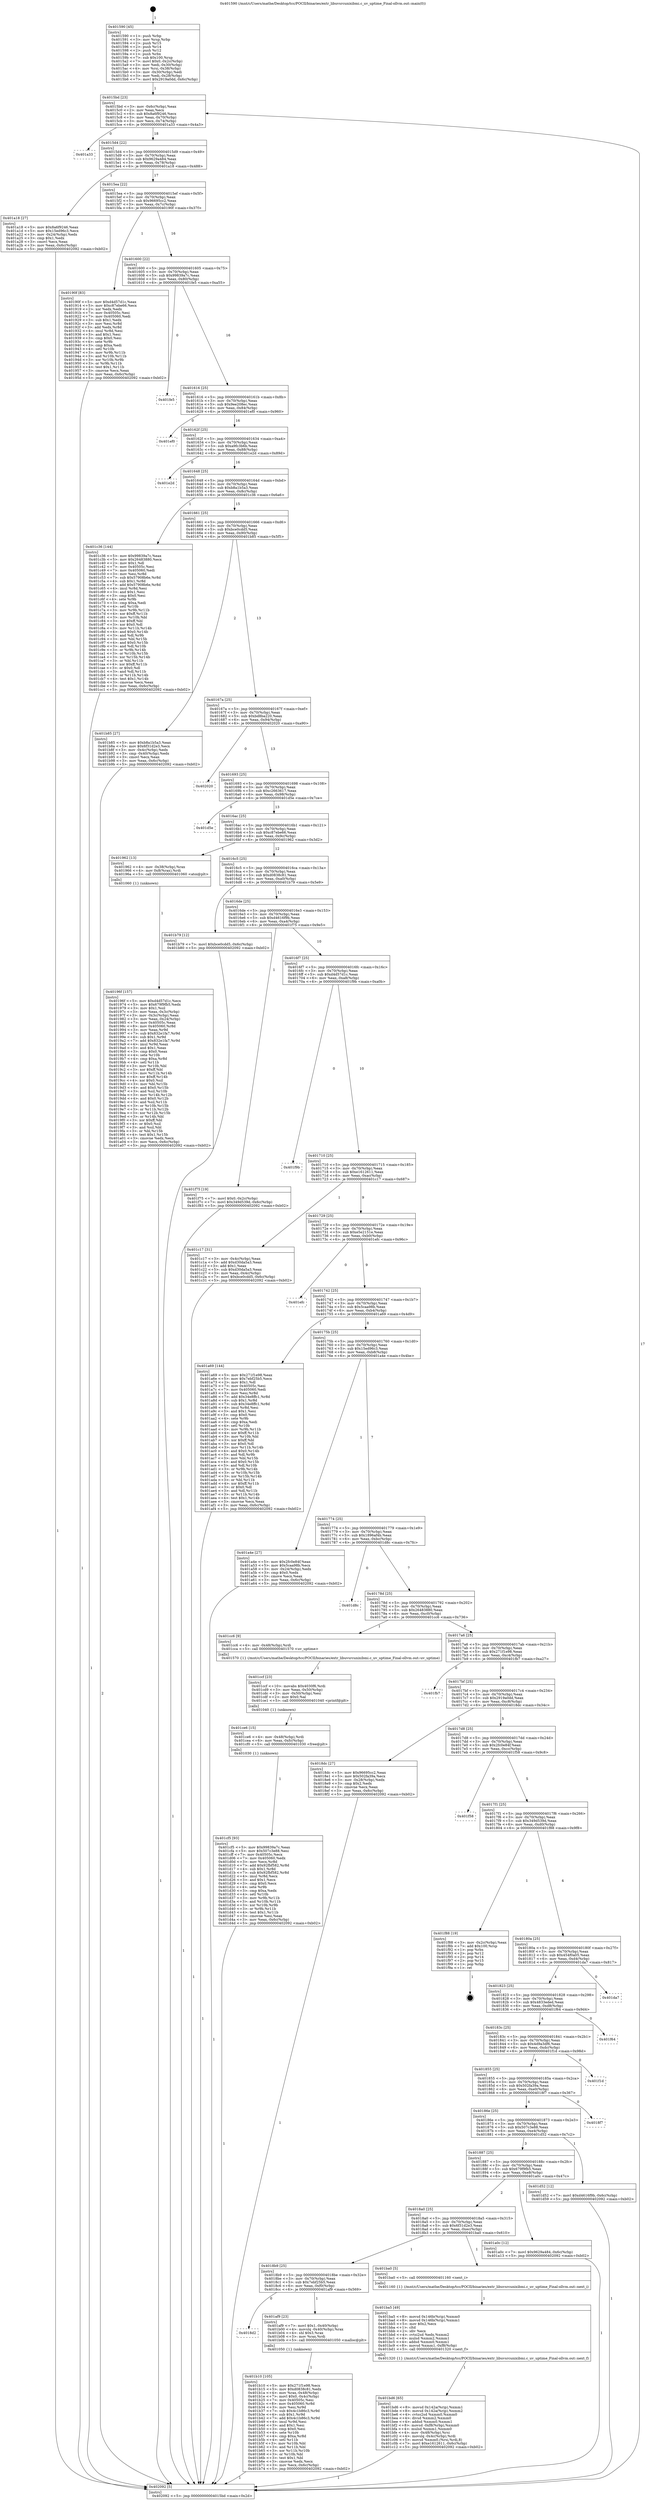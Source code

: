 digraph "0x401590" {
  label = "0x401590 (/mnt/c/Users/mathe/Desktop/tcc/POCII/binaries/extr_libuvsrcunixibmi.c_uv_uptime_Final-ollvm.out::main(0))"
  labelloc = "t"
  node[shape=record]

  Entry [label="",width=0.3,height=0.3,shape=circle,fillcolor=black,style=filled]
  "0x4015bd" [label="{
     0x4015bd [23]\l
     | [instrs]\l
     &nbsp;&nbsp;0x4015bd \<+3\>: mov -0x6c(%rbp),%eax\l
     &nbsp;&nbsp;0x4015c0 \<+2\>: mov %eax,%ecx\l
     &nbsp;&nbsp;0x4015c2 \<+6\>: sub $0x8a6f9246,%ecx\l
     &nbsp;&nbsp;0x4015c8 \<+3\>: mov %eax,-0x70(%rbp)\l
     &nbsp;&nbsp;0x4015cb \<+3\>: mov %ecx,-0x74(%rbp)\l
     &nbsp;&nbsp;0x4015ce \<+6\>: je 0000000000401a33 \<main+0x4a3\>\l
  }"]
  "0x401a33" [label="{
     0x401a33\l
  }", style=dashed]
  "0x4015d4" [label="{
     0x4015d4 [22]\l
     | [instrs]\l
     &nbsp;&nbsp;0x4015d4 \<+5\>: jmp 00000000004015d9 \<main+0x49\>\l
     &nbsp;&nbsp;0x4015d9 \<+3\>: mov -0x70(%rbp),%eax\l
     &nbsp;&nbsp;0x4015dc \<+5\>: sub $0x9629a484,%eax\l
     &nbsp;&nbsp;0x4015e1 \<+3\>: mov %eax,-0x78(%rbp)\l
     &nbsp;&nbsp;0x4015e4 \<+6\>: je 0000000000401a18 \<main+0x488\>\l
  }"]
  Exit [label="",width=0.3,height=0.3,shape=circle,fillcolor=black,style=filled,peripheries=2]
  "0x401a18" [label="{
     0x401a18 [27]\l
     | [instrs]\l
     &nbsp;&nbsp;0x401a18 \<+5\>: mov $0x8a6f9246,%eax\l
     &nbsp;&nbsp;0x401a1d \<+5\>: mov $0x15ed96c3,%ecx\l
     &nbsp;&nbsp;0x401a22 \<+3\>: mov -0x24(%rbp),%edx\l
     &nbsp;&nbsp;0x401a25 \<+3\>: cmp $0x1,%edx\l
     &nbsp;&nbsp;0x401a28 \<+3\>: cmovl %ecx,%eax\l
     &nbsp;&nbsp;0x401a2b \<+3\>: mov %eax,-0x6c(%rbp)\l
     &nbsp;&nbsp;0x401a2e \<+5\>: jmp 0000000000402092 \<main+0xb02\>\l
  }"]
  "0x4015ea" [label="{
     0x4015ea [22]\l
     | [instrs]\l
     &nbsp;&nbsp;0x4015ea \<+5\>: jmp 00000000004015ef \<main+0x5f\>\l
     &nbsp;&nbsp;0x4015ef \<+3\>: mov -0x70(%rbp),%eax\l
     &nbsp;&nbsp;0x4015f2 \<+5\>: sub $0x96695cc2,%eax\l
     &nbsp;&nbsp;0x4015f7 \<+3\>: mov %eax,-0x7c(%rbp)\l
     &nbsp;&nbsp;0x4015fa \<+6\>: je 000000000040190f \<main+0x37f\>\l
  }"]
  "0x401cf5" [label="{
     0x401cf5 [93]\l
     | [instrs]\l
     &nbsp;&nbsp;0x401cf5 \<+5\>: mov $0x99839a7c,%eax\l
     &nbsp;&nbsp;0x401cfa \<+5\>: mov $0x507c3e88,%esi\l
     &nbsp;&nbsp;0x401cff \<+7\>: mov 0x40505c,%ecx\l
     &nbsp;&nbsp;0x401d06 \<+7\>: mov 0x405060,%edx\l
     &nbsp;&nbsp;0x401d0d \<+3\>: mov %ecx,%r8d\l
     &nbsp;&nbsp;0x401d10 \<+7\>: add $0x92fbf582,%r8d\l
     &nbsp;&nbsp;0x401d17 \<+4\>: sub $0x1,%r8d\l
     &nbsp;&nbsp;0x401d1b \<+7\>: sub $0x92fbf582,%r8d\l
     &nbsp;&nbsp;0x401d22 \<+4\>: imul %r8d,%ecx\l
     &nbsp;&nbsp;0x401d26 \<+3\>: and $0x1,%ecx\l
     &nbsp;&nbsp;0x401d29 \<+3\>: cmp $0x0,%ecx\l
     &nbsp;&nbsp;0x401d2c \<+4\>: sete %r9b\l
     &nbsp;&nbsp;0x401d30 \<+3\>: cmp $0xa,%edx\l
     &nbsp;&nbsp;0x401d33 \<+4\>: setl %r10b\l
     &nbsp;&nbsp;0x401d37 \<+3\>: mov %r9b,%r11b\l
     &nbsp;&nbsp;0x401d3a \<+3\>: and %r10b,%r11b\l
     &nbsp;&nbsp;0x401d3d \<+3\>: xor %r10b,%r9b\l
     &nbsp;&nbsp;0x401d40 \<+3\>: or %r9b,%r11b\l
     &nbsp;&nbsp;0x401d43 \<+4\>: test $0x1,%r11b\l
     &nbsp;&nbsp;0x401d47 \<+3\>: cmovne %esi,%eax\l
     &nbsp;&nbsp;0x401d4a \<+3\>: mov %eax,-0x6c(%rbp)\l
     &nbsp;&nbsp;0x401d4d \<+5\>: jmp 0000000000402092 \<main+0xb02\>\l
  }"]
  "0x40190f" [label="{
     0x40190f [83]\l
     | [instrs]\l
     &nbsp;&nbsp;0x40190f \<+5\>: mov $0xd4d57d1c,%eax\l
     &nbsp;&nbsp;0x401914 \<+5\>: mov $0xc87ebe66,%ecx\l
     &nbsp;&nbsp;0x401919 \<+2\>: xor %edx,%edx\l
     &nbsp;&nbsp;0x40191b \<+7\>: mov 0x40505c,%esi\l
     &nbsp;&nbsp;0x401922 \<+7\>: mov 0x405060,%edi\l
     &nbsp;&nbsp;0x401929 \<+3\>: sub $0x1,%edx\l
     &nbsp;&nbsp;0x40192c \<+3\>: mov %esi,%r8d\l
     &nbsp;&nbsp;0x40192f \<+3\>: add %edx,%r8d\l
     &nbsp;&nbsp;0x401932 \<+4\>: imul %r8d,%esi\l
     &nbsp;&nbsp;0x401936 \<+3\>: and $0x1,%esi\l
     &nbsp;&nbsp;0x401939 \<+3\>: cmp $0x0,%esi\l
     &nbsp;&nbsp;0x40193c \<+4\>: sete %r9b\l
     &nbsp;&nbsp;0x401940 \<+3\>: cmp $0xa,%edi\l
     &nbsp;&nbsp;0x401943 \<+4\>: setl %r10b\l
     &nbsp;&nbsp;0x401947 \<+3\>: mov %r9b,%r11b\l
     &nbsp;&nbsp;0x40194a \<+3\>: and %r10b,%r11b\l
     &nbsp;&nbsp;0x40194d \<+3\>: xor %r10b,%r9b\l
     &nbsp;&nbsp;0x401950 \<+3\>: or %r9b,%r11b\l
     &nbsp;&nbsp;0x401953 \<+4\>: test $0x1,%r11b\l
     &nbsp;&nbsp;0x401957 \<+3\>: cmovne %ecx,%eax\l
     &nbsp;&nbsp;0x40195a \<+3\>: mov %eax,-0x6c(%rbp)\l
     &nbsp;&nbsp;0x40195d \<+5\>: jmp 0000000000402092 \<main+0xb02\>\l
  }"]
  "0x401600" [label="{
     0x401600 [22]\l
     | [instrs]\l
     &nbsp;&nbsp;0x401600 \<+5\>: jmp 0000000000401605 \<main+0x75\>\l
     &nbsp;&nbsp;0x401605 \<+3\>: mov -0x70(%rbp),%eax\l
     &nbsp;&nbsp;0x401608 \<+5\>: sub $0x99839a7c,%eax\l
     &nbsp;&nbsp;0x40160d \<+3\>: mov %eax,-0x80(%rbp)\l
     &nbsp;&nbsp;0x401610 \<+6\>: je 0000000000401fe5 \<main+0xa55\>\l
  }"]
  "0x401ce6" [label="{
     0x401ce6 [15]\l
     | [instrs]\l
     &nbsp;&nbsp;0x401ce6 \<+4\>: mov -0x48(%rbp),%rdi\l
     &nbsp;&nbsp;0x401cea \<+6\>: mov %eax,-0xfc(%rbp)\l
     &nbsp;&nbsp;0x401cf0 \<+5\>: call 0000000000401030 \<free@plt\>\l
     | [calls]\l
     &nbsp;&nbsp;0x401030 \{1\} (unknown)\l
  }"]
  "0x401fe5" [label="{
     0x401fe5\l
  }", style=dashed]
  "0x401616" [label="{
     0x401616 [25]\l
     | [instrs]\l
     &nbsp;&nbsp;0x401616 \<+5\>: jmp 000000000040161b \<main+0x8b\>\l
     &nbsp;&nbsp;0x40161b \<+3\>: mov -0x70(%rbp),%eax\l
     &nbsp;&nbsp;0x40161e \<+5\>: sub $0x9ee208ec,%eax\l
     &nbsp;&nbsp;0x401623 \<+6\>: mov %eax,-0x84(%rbp)\l
     &nbsp;&nbsp;0x401629 \<+6\>: je 0000000000401ef0 \<main+0x960\>\l
  }"]
  "0x401ccf" [label="{
     0x401ccf [23]\l
     | [instrs]\l
     &nbsp;&nbsp;0x401ccf \<+10\>: movabs $0x4030f6,%rdi\l
     &nbsp;&nbsp;0x401cd9 \<+3\>: mov %eax,-0x50(%rbp)\l
     &nbsp;&nbsp;0x401cdc \<+3\>: mov -0x50(%rbp),%esi\l
     &nbsp;&nbsp;0x401cdf \<+2\>: mov $0x0,%al\l
     &nbsp;&nbsp;0x401ce1 \<+5\>: call 0000000000401040 \<printf@plt\>\l
     | [calls]\l
     &nbsp;&nbsp;0x401040 \{1\} (unknown)\l
  }"]
  "0x401ef0" [label="{
     0x401ef0\l
  }", style=dashed]
  "0x40162f" [label="{
     0x40162f [25]\l
     | [instrs]\l
     &nbsp;&nbsp;0x40162f \<+5\>: jmp 0000000000401634 \<main+0xa4\>\l
     &nbsp;&nbsp;0x401634 \<+3\>: mov -0x70(%rbp),%eax\l
     &nbsp;&nbsp;0x401637 \<+5\>: sub $0xa9fc3b6b,%eax\l
     &nbsp;&nbsp;0x40163c \<+6\>: mov %eax,-0x88(%rbp)\l
     &nbsp;&nbsp;0x401642 \<+6\>: je 0000000000401e2d \<main+0x89d\>\l
  }"]
  "0x401bd6" [label="{
     0x401bd6 [65]\l
     | [instrs]\l
     &nbsp;&nbsp;0x401bd6 \<+8\>: movsd 0x142a(%rip),%xmm1\l
     &nbsp;&nbsp;0x401bde \<+8\>: movsd 0x142a(%rip),%xmm2\l
     &nbsp;&nbsp;0x401be6 \<+4\>: cvtss2sd %xmm0,%xmm0\l
     &nbsp;&nbsp;0x401bea \<+4\>: divsd %xmm2,%xmm0\l
     &nbsp;&nbsp;0x401bee \<+4\>: addsd %xmm0,%xmm1\l
     &nbsp;&nbsp;0x401bf2 \<+8\>: movsd -0xf8(%rbp),%xmm0\l
     &nbsp;&nbsp;0x401bfa \<+4\>: mulsd %xmm1,%xmm0\l
     &nbsp;&nbsp;0x401bfe \<+4\>: mov -0x48(%rbp),%rsi\l
     &nbsp;&nbsp;0x401c02 \<+4\>: movslq -0x4c(%rbp),%rdi\l
     &nbsp;&nbsp;0x401c06 \<+5\>: movsd %xmm0,(%rsi,%rdi,8)\l
     &nbsp;&nbsp;0x401c0b \<+7\>: movl $0xe1612611,-0x6c(%rbp)\l
     &nbsp;&nbsp;0x401c12 \<+5\>: jmp 0000000000402092 \<main+0xb02\>\l
  }"]
  "0x401e2d" [label="{
     0x401e2d\l
  }", style=dashed]
  "0x401648" [label="{
     0x401648 [25]\l
     | [instrs]\l
     &nbsp;&nbsp;0x401648 \<+5\>: jmp 000000000040164d \<main+0xbd\>\l
     &nbsp;&nbsp;0x40164d \<+3\>: mov -0x70(%rbp),%eax\l
     &nbsp;&nbsp;0x401650 \<+5\>: sub $0xb8a1b5a3,%eax\l
     &nbsp;&nbsp;0x401655 \<+6\>: mov %eax,-0x8c(%rbp)\l
     &nbsp;&nbsp;0x40165b \<+6\>: je 0000000000401c36 \<main+0x6a6\>\l
  }"]
  "0x401ba5" [label="{
     0x401ba5 [49]\l
     | [instrs]\l
     &nbsp;&nbsp;0x401ba5 \<+8\>: movsd 0x146b(%rip),%xmm0\l
     &nbsp;&nbsp;0x401bad \<+8\>: movsd 0x146b(%rip),%xmm1\l
     &nbsp;&nbsp;0x401bb5 \<+5\>: mov $0x2,%ecx\l
     &nbsp;&nbsp;0x401bba \<+1\>: cltd\l
     &nbsp;&nbsp;0x401bbb \<+2\>: idiv %ecx\l
     &nbsp;&nbsp;0x401bbd \<+4\>: cvtsi2sd %edx,%xmm2\l
     &nbsp;&nbsp;0x401bc1 \<+4\>: mulsd %xmm2,%xmm1\l
     &nbsp;&nbsp;0x401bc5 \<+4\>: addsd %xmm0,%xmm1\l
     &nbsp;&nbsp;0x401bc9 \<+8\>: movsd %xmm1,-0xf8(%rbp)\l
     &nbsp;&nbsp;0x401bd1 \<+5\>: call 0000000000401320 \<next_f\>\l
     | [calls]\l
     &nbsp;&nbsp;0x401320 \{1\} (/mnt/c/Users/mathe/Desktop/tcc/POCII/binaries/extr_libuvsrcunixibmi.c_uv_uptime_Final-ollvm.out::next_f)\l
  }"]
  "0x401c36" [label="{
     0x401c36 [144]\l
     | [instrs]\l
     &nbsp;&nbsp;0x401c36 \<+5\>: mov $0x99839a7c,%eax\l
     &nbsp;&nbsp;0x401c3b \<+5\>: mov $0x26483880,%ecx\l
     &nbsp;&nbsp;0x401c40 \<+2\>: mov $0x1,%dl\l
     &nbsp;&nbsp;0x401c42 \<+7\>: mov 0x40505c,%esi\l
     &nbsp;&nbsp;0x401c49 \<+7\>: mov 0x405060,%edi\l
     &nbsp;&nbsp;0x401c50 \<+3\>: mov %esi,%r8d\l
     &nbsp;&nbsp;0x401c53 \<+7\>: sub $0x57908b6e,%r8d\l
     &nbsp;&nbsp;0x401c5a \<+4\>: sub $0x1,%r8d\l
     &nbsp;&nbsp;0x401c5e \<+7\>: add $0x57908b6e,%r8d\l
     &nbsp;&nbsp;0x401c65 \<+4\>: imul %r8d,%esi\l
     &nbsp;&nbsp;0x401c69 \<+3\>: and $0x1,%esi\l
     &nbsp;&nbsp;0x401c6c \<+3\>: cmp $0x0,%esi\l
     &nbsp;&nbsp;0x401c6f \<+4\>: sete %r9b\l
     &nbsp;&nbsp;0x401c73 \<+3\>: cmp $0xa,%edi\l
     &nbsp;&nbsp;0x401c76 \<+4\>: setl %r10b\l
     &nbsp;&nbsp;0x401c7a \<+3\>: mov %r9b,%r11b\l
     &nbsp;&nbsp;0x401c7d \<+4\>: xor $0xff,%r11b\l
     &nbsp;&nbsp;0x401c81 \<+3\>: mov %r10b,%bl\l
     &nbsp;&nbsp;0x401c84 \<+3\>: xor $0xff,%bl\l
     &nbsp;&nbsp;0x401c87 \<+3\>: xor $0x0,%dl\l
     &nbsp;&nbsp;0x401c8a \<+3\>: mov %r11b,%r14b\l
     &nbsp;&nbsp;0x401c8d \<+4\>: and $0x0,%r14b\l
     &nbsp;&nbsp;0x401c91 \<+3\>: and %dl,%r9b\l
     &nbsp;&nbsp;0x401c94 \<+3\>: mov %bl,%r15b\l
     &nbsp;&nbsp;0x401c97 \<+4\>: and $0x0,%r15b\l
     &nbsp;&nbsp;0x401c9b \<+3\>: and %dl,%r10b\l
     &nbsp;&nbsp;0x401c9e \<+3\>: or %r9b,%r14b\l
     &nbsp;&nbsp;0x401ca1 \<+3\>: or %r10b,%r15b\l
     &nbsp;&nbsp;0x401ca4 \<+3\>: xor %r15b,%r14b\l
     &nbsp;&nbsp;0x401ca7 \<+3\>: or %bl,%r11b\l
     &nbsp;&nbsp;0x401caa \<+4\>: xor $0xff,%r11b\l
     &nbsp;&nbsp;0x401cae \<+3\>: or $0x0,%dl\l
     &nbsp;&nbsp;0x401cb1 \<+3\>: and %dl,%r11b\l
     &nbsp;&nbsp;0x401cb4 \<+3\>: or %r11b,%r14b\l
     &nbsp;&nbsp;0x401cb7 \<+4\>: test $0x1,%r14b\l
     &nbsp;&nbsp;0x401cbb \<+3\>: cmovne %ecx,%eax\l
     &nbsp;&nbsp;0x401cbe \<+3\>: mov %eax,-0x6c(%rbp)\l
     &nbsp;&nbsp;0x401cc1 \<+5\>: jmp 0000000000402092 \<main+0xb02\>\l
  }"]
  "0x401661" [label="{
     0x401661 [25]\l
     | [instrs]\l
     &nbsp;&nbsp;0x401661 \<+5\>: jmp 0000000000401666 \<main+0xd6\>\l
     &nbsp;&nbsp;0x401666 \<+3\>: mov -0x70(%rbp),%eax\l
     &nbsp;&nbsp;0x401669 \<+5\>: sub $0xbce0cdd5,%eax\l
     &nbsp;&nbsp;0x40166e \<+6\>: mov %eax,-0x90(%rbp)\l
     &nbsp;&nbsp;0x401674 \<+6\>: je 0000000000401b85 \<main+0x5f5\>\l
  }"]
  "0x401b10" [label="{
     0x401b10 [105]\l
     | [instrs]\l
     &nbsp;&nbsp;0x401b10 \<+5\>: mov $0x271f1e98,%ecx\l
     &nbsp;&nbsp;0x401b15 \<+5\>: mov $0xd0838c81,%edx\l
     &nbsp;&nbsp;0x401b1a \<+4\>: mov %rax,-0x48(%rbp)\l
     &nbsp;&nbsp;0x401b1e \<+7\>: movl $0x0,-0x4c(%rbp)\l
     &nbsp;&nbsp;0x401b25 \<+7\>: mov 0x40505c,%esi\l
     &nbsp;&nbsp;0x401b2c \<+8\>: mov 0x405060,%r8d\l
     &nbsp;&nbsp;0x401b34 \<+3\>: mov %esi,%r9d\l
     &nbsp;&nbsp;0x401b37 \<+7\>: sub $0x4c1b86c3,%r9d\l
     &nbsp;&nbsp;0x401b3e \<+4\>: sub $0x1,%r9d\l
     &nbsp;&nbsp;0x401b42 \<+7\>: add $0x4c1b86c3,%r9d\l
     &nbsp;&nbsp;0x401b49 \<+4\>: imul %r9d,%esi\l
     &nbsp;&nbsp;0x401b4d \<+3\>: and $0x1,%esi\l
     &nbsp;&nbsp;0x401b50 \<+3\>: cmp $0x0,%esi\l
     &nbsp;&nbsp;0x401b53 \<+4\>: sete %r10b\l
     &nbsp;&nbsp;0x401b57 \<+4\>: cmp $0xa,%r8d\l
     &nbsp;&nbsp;0x401b5b \<+4\>: setl %r11b\l
     &nbsp;&nbsp;0x401b5f \<+3\>: mov %r10b,%bl\l
     &nbsp;&nbsp;0x401b62 \<+3\>: and %r11b,%bl\l
     &nbsp;&nbsp;0x401b65 \<+3\>: xor %r11b,%r10b\l
     &nbsp;&nbsp;0x401b68 \<+3\>: or %r10b,%bl\l
     &nbsp;&nbsp;0x401b6b \<+3\>: test $0x1,%bl\l
     &nbsp;&nbsp;0x401b6e \<+3\>: cmovne %edx,%ecx\l
     &nbsp;&nbsp;0x401b71 \<+3\>: mov %ecx,-0x6c(%rbp)\l
     &nbsp;&nbsp;0x401b74 \<+5\>: jmp 0000000000402092 \<main+0xb02\>\l
  }"]
  "0x401b85" [label="{
     0x401b85 [27]\l
     | [instrs]\l
     &nbsp;&nbsp;0x401b85 \<+5\>: mov $0xb8a1b5a3,%eax\l
     &nbsp;&nbsp;0x401b8a \<+5\>: mov $0x6f31d2e3,%ecx\l
     &nbsp;&nbsp;0x401b8f \<+3\>: mov -0x4c(%rbp),%edx\l
     &nbsp;&nbsp;0x401b92 \<+3\>: cmp -0x40(%rbp),%edx\l
     &nbsp;&nbsp;0x401b95 \<+3\>: cmovl %ecx,%eax\l
     &nbsp;&nbsp;0x401b98 \<+3\>: mov %eax,-0x6c(%rbp)\l
     &nbsp;&nbsp;0x401b9b \<+5\>: jmp 0000000000402092 \<main+0xb02\>\l
  }"]
  "0x40167a" [label="{
     0x40167a [25]\l
     | [instrs]\l
     &nbsp;&nbsp;0x40167a \<+5\>: jmp 000000000040167f \<main+0xef\>\l
     &nbsp;&nbsp;0x40167f \<+3\>: mov -0x70(%rbp),%eax\l
     &nbsp;&nbsp;0x401682 \<+5\>: sub $0xbd8ba220,%eax\l
     &nbsp;&nbsp;0x401687 \<+6\>: mov %eax,-0x94(%rbp)\l
     &nbsp;&nbsp;0x40168d \<+6\>: je 0000000000402020 \<main+0xa90\>\l
  }"]
  "0x4018d2" [label="{
     0x4018d2\l
  }", style=dashed]
  "0x402020" [label="{
     0x402020\l
  }", style=dashed]
  "0x401693" [label="{
     0x401693 [25]\l
     | [instrs]\l
     &nbsp;&nbsp;0x401693 \<+5\>: jmp 0000000000401698 \<main+0x108\>\l
     &nbsp;&nbsp;0x401698 \<+3\>: mov -0x70(%rbp),%eax\l
     &nbsp;&nbsp;0x40169b \<+5\>: sub $0xc2663617,%eax\l
     &nbsp;&nbsp;0x4016a0 \<+6\>: mov %eax,-0x98(%rbp)\l
     &nbsp;&nbsp;0x4016a6 \<+6\>: je 0000000000401d5e \<main+0x7ce\>\l
  }"]
  "0x401af9" [label="{
     0x401af9 [23]\l
     | [instrs]\l
     &nbsp;&nbsp;0x401af9 \<+7\>: movl $0x1,-0x40(%rbp)\l
     &nbsp;&nbsp;0x401b00 \<+4\>: movslq -0x40(%rbp),%rax\l
     &nbsp;&nbsp;0x401b04 \<+4\>: shl $0x3,%rax\l
     &nbsp;&nbsp;0x401b08 \<+3\>: mov %rax,%rdi\l
     &nbsp;&nbsp;0x401b0b \<+5\>: call 0000000000401050 \<malloc@plt\>\l
     | [calls]\l
     &nbsp;&nbsp;0x401050 \{1\} (unknown)\l
  }"]
  "0x401d5e" [label="{
     0x401d5e\l
  }", style=dashed]
  "0x4016ac" [label="{
     0x4016ac [25]\l
     | [instrs]\l
     &nbsp;&nbsp;0x4016ac \<+5\>: jmp 00000000004016b1 \<main+0x121\>\l
     &nbsp;&nbsp;0x4016b1 \<+3\>: mov -0x70(%rbp),%eax\l
     &nbsp;&nbsp;0x4016b4 \<+5\>: sub $0xc87ebe66,%eax\l
     &nbsp;&nbsp;0x4016b9 \<+6\>: mov %eax,-0x9c(%rbp)\l
     &nbsp;&nbsp;0x4016bf \<+6\>: je 0000000000401962 \<main+0x3d2\>\l
  }"]
  "0x4018b9" [label="{
     0x4018b9 [25]\l
     | [instrs]\l
     &nbsp;&nbsp;0x4018b9 \<+5\>: jmp 00000000004018be \<main+0x32e\>\l
     &nbsp;&nbsp;0x4018be \<+3\>: mov -0x70(%rbp),%eax\l
     &nbsp;&nbsp;0x4018c1 \<+5\>: sub $0x7ebf25b5,%eax\l
     &nbsp;&nbsp;0x4018c6 \<+6\>: mov %eax,-0xf0(%rbp)\l
     &nbsp;&nbsp;0x4018cc \<+6\>: je 0000000000401af9 \<main+0x569\>\l
  }"]
  "0x401962" [label="{
     0x401962 [13]\l
     | [instrs]\l
     &nbsp;&nbsp;0x401962 \<+4\>: mov -0x38(%rbp),%rax\l
     &nbsp;&nbsp;0x401966 \<+4\>: mov 0x8(%rax),%rdi\l
     &nbsp;&nbsp;0x40196a \<+5\>: call 0000000000401060 \<atoi@plt\>\l
     | [calls]\l
     &nbsp;&nbsp;0x401060 \{1\} (unknown)\l
  }"]
  "0x4016c5" [label="{
     0x4016c5 [25]\l
     | [instrs]\l
     &nbsp;&nbsp;0x4016c5 \<+5\>: jmp 00000000004016ca \<main+0x13a\>\l
     &nbsp;&nbsp;0x4016ca \<+3\>: mov -0x70(%rbp),%eax\l
     &nbsp;&nbsp;0x4016cd \<+5\>: sub $0xd0838c81,%eax\l
     &nbsp;&nbsp;0x4016d2 \<+6\>: mov %eax,-0xa0(%rbp)\l
     &nbsp;&nbsp;0x4016d8 \<+6\>: je 0000000000401b79 \<main+0x5e9\>\l
  }"]
  "0x401ba0" [label="{
     0x401ba0 [5]\l
     | [instrs]\l
     &nbsp;&nbsp;0x401ba0 \<+5\>: call 0000000000401160 \<next_i\>\l
     | [calls]\l
     &nbsp;&nbsp;0x401160 \{1\} (/mnt/c/Users/mathe/Desktop/tcc/POCII/binaries/extr_libuvsrcunixibmi.c_uv_uptime_Final-ollvm.out::next_i)\l
  }"]
  "0x401b79" [label="{
     0x401b79 [12]\l
     | [instrs]\l
     &nbsp;&nbsp;0x401b79 \<+7\>: movl $0xbce0cdd5,-0x6c(%rbp)\l
     &nbsp;&nbsp;0x401b80 \<+5\>: jmp 0000000000402092 \<main+0xb02\>\l
  }"]
  "0x4016de" [label="{
     0x4016de [25]\l
     | [instrs]\l
     &nbsp;&nbsp;0x4016de \<+5\>: jmp 00000000004016e3 \<main+0x153\>\l
     &nbsp;&nbsp;0x4016e3 \<+3\>: mov -0x70(%rbp),%eax\l
     &nbsp;&nbsp;0x4016e6 \<+5\>: sub $0xd4616f9b,%eax\l
     &nbsp;&nbsp;0x4016eb \<+6\>: mov %eax,-0xa4(%rbp)\l
     &nbsp;&nbsp;0x4016f1 \<+6\>: je 0000000000401f75 \<main+0x9e5\>\l
  }"]
  "0x4018a0" [label="{
     0x4018a0 [25]\l
     | [instrs]\l
     &nbsp;&nbsp;0x4018a0 \<+5\>: jmp 00000000004018a5 \<main+0x315\>\l
     &nbsp;&nbsp;0x4018a5 \<+3\>: mov -0x70(%rbp),%eax\l
     &nbsp;&nbsp;0x4018a8 \<+5\>: sub $0x6f31d2e3,%eax\l
     &nbsp;&nbsp;0x4018ad \<+6\>: mov %eax,-0xec(%rbp)\l
     &nbsp;&nbsp;0x4018b3 \<+6\>: je 0000000000401ba0 \<main+0x610\>\l
  }"]
  "0x401f75" [label="{
     0x401f75 [19]\l
     | [instrs]\l
     &nbsp;&nbsp;0x401f75 \<+7\>: movl $0x0,-0x2c(%rbp)\l
     &nbsp;&nbsp;0x401f7c \<+7\>: movl $0x349d539d,-0x6c(%rbp)\l
     &nbsp;&nbsp;0x401f83 \<+5\>: jmp 0000000000402092 \<main+0xb02\>\l
  }"]
  "0x4016f7" [label="{
     0x4016f7 [25]\l
     | [instrs]\l
     &nbsp;&nbsp;0x4016f7 \<+5\>: jmp 00000000004016fc \<main+0x16c\>\l
     &nbsp;&nbsp;0x4016fc \<+3\>: mov -0x70(%rbp),%eax\l
     &nbsp;&nbsp;0x4016ff \<+5\>: sub $0xd4d57d1c,%eax\l
     &nbsp;&nbsp;0x401704 \<+6\>: mov %eax,-0xa8(%rbp)\l
     &nbsp;&nbsp;0x40170a \<+6\>: je 0000000000401f9b \<main+0xa0b\>\l
  }"]
  "0x401a0c" [label="{
     0x401a0c [12]\l
     | [instrs]\l
     &nbsp;&nbsp;0x401a0c \<+7\>: movl $0x9629a484,-0x6c(%rbp)\l
     &nbsp;&nbsp;0x401a13 \<+5\>: jmp 0000000000402092 \<main+0xb02\>\l
  }"]
  "0x401f9b" [label="{
     0x401f9b\l
  }", style=dashed]
  "0x401710" [label="{
     0x401710 [25]\l
     | [instrs]\l
     &nbsp;&nbsp;0x401710 \<+5\>: jmp 0000000000401715 \<main+0x185\>\l
     &nbsp;&nbsp;0x401715 \<+3\>: mov -0x70(%rbp),%eax\l
     &nbsp;&nbsp;0x401718 \<+5\>: sub $0xe1612611,%eax\l
     &nbsp;&nbsp;0x40171d \<+6\>: mov %eax,-0xac(%rbp)\l
     &nbsp;&nbsp;0x401723 \<+6\>: je 0000000000401c17 \<main+0x687\>\l
  }"]
  "0x401887" [label="{
     0x401887 [25]\l
     | [instrs]\l
     &nbsp;&nbsp;0x401887 \<+5\>: jmp 000000000040188c \<main+0x2fc\>\l
     &nbsp;&nbsp;0x40188c \<+3\>: mov -0x70(%rbp),%eax\l
     &nbsp;&nbsp;0x40188f \<+5\>: sub $0x679f9fb5,%eax\l
     &nbsp;&nbsp;0x401894 \<+6\>: mov %eax,-0xe8(%rbp)\l
     &nbsp;&nbsp;0x40189a \<+6\>: je 0000000000401a0c \<main+0x47c\>\l
  }"]
  "0x401c17" [label="{
     0x401c17 [31]\l
     | [instrs]\l
     &nbsp;&nbsp;0x401c17 \<+3\>: mov -0x4c(%rbp),%eax\l
     &nbsp;&nbsp;0x401c1a \<+5\>: add $0xd30da5a3,%eax\l
     &nbsp;&nbsp;0x401c1f \<+3\>: add $0x1,%eax\l
     &nbsp;&nbsp;0x401c22 \<+5\>: sub $0xd30da5a3,%eax\l
     &nbsp;&nbsp;0x401c27 \<+3\>: mov %eax,-0x4c(%rbp)\l
     &nbsp;&nbsp;0x401c2a \<+7\>: movl $0xbce0cdd5,-0x6c(%rbp)\l
     &nbsp;&nbsp;0x401c31 \<+5\>: jmp 0000000000402092 \<main+0xb02\>\l
  }"]
  "0x401729" [label="{
     0x401729 [25]\l
     | [instrs]\l
     &nbsp;&nbsp;0x401729 \<+5\>: jmp 000000000040172e \<main+0x19e\>\l
     &nbsp;&nbsp;0x40172e \<+3\>: mov -0x70(%rbp),%eax\l
     &nbsp;&nbsp;0x401731 \<+5\>: sub $0xe5e2151e,%eax\l
     &nbsp;&nbsp;0x401736 \<+6\>: mov %eax,-0xb0(%rbp)\l
     &nbsp;&nbsp;0x40173c \<+6\>: je 0000000000401efc \<main+0x96c\>\l
  }"]
  "0x401d52" [label="{
     0x401d52 [12]\l
     | [instrs]\l
     &nbsp;&nbsp;0x401d52 \<+7\>: movl $0xd4616f9b,-0x6c(%rbp)\l
     &nbsp;&nbsp;0x401d59 \<+5\>: jmp 0000000000402092 \<main+0xb02\>\l
  }"]
  "0x401efc" [label="{
     0x401efc\l
  }", style=dashed]
  "0x401742" [label="{
     0x401742 [25]\l
     | [instrs]\l
     &nbsp;&nbsp;0x401742 \<+5\>: jmp 0000000000401747 \<main+0x1b7\>\l
     &nbsp;&nbsp;0x401747 \<+3\>: mov -0x70(%rbp),%eax\l
     &nbsp;&nbsp;0x40174a \<+5\>: sub $0x5caa98b,%eax\l
     &nbsp;&nbsp;0x40174f \<+6\>: mov %eax,-0xb4(%rbp)\l
     &nbsp;&nbsp;0x401755 \<+6\>: je 0000000000401a69 \<main+0x4d9\>\l
  }"]
  "0x40186e" [label="{
     0x40186e [25]\l
     | [instrs]\l
     &nbsp;&nbsp;0x40186e \<+5\>: jmp 0000000000401873 \<main+0x2e3\>\l
     &nbsp;&nbsp;0x401873 \<+3\>: mov -0x70(%rbp),%eax\l
     &nbsp;&nbsp;0x401876 \<+5\>: sub $0x507c3e88,%eax\l
     &nbsp;&nbsp;0x40187b \<+6\>: mov %eax,-0xe4(%rbp)\l
     &nbsp;&nbsp;0x401881 \<+6\>: je 0000000000401d52 \<main+0x7c2\>\l
  }"]
  "0x401a69" [label="{
     0x401a69 [144]\l
     | [instrs]\l
     &nbsp;&nbsp;0x401a69 \<+5\>: mov $0x271f1e98,%eax\l
     &nbsp;&nbsp;0x401a6e \<+5\>: mov $0x7ebf25b5,%ecx\l
     &nbsp;&nbsp;0x401a73 \<+2\>: mov $0x1,%dl\l
     &nbsp;&nbsp;0x401a75 \<+7\>: mov 0x40505c,%esi\l
     &nbsp;&nbsp;0x401a7c \<+7\>: mov 0x405060,%edi\l
     &nbsp;&nbsp;0x401a83 \<+3\>: mov %esi,%r8d\l
     &nbsp;&nbsp;0x401a86 \<+7\>: add $0x34e8ffc1,%r8d\l
     &nbsp;&nbsp;0x401a8d \<+4\>: sub $0x1,%r8d\l
     &nbsp;&nbsp;0x401a91 \<+7\>: sub $0x34e8ffc1,%r8d\l
     &nbsp;&nbsp;0x401a98 \<+4\>: imul %r8d,%esi\l
     &nbsp;&nbsp;0x401a9c \<+3\>: and $0x1,%esi\l
     &nbsp;&nbsp;0x401a9f \<+3\>: cmp $0x0,%esi\l
     &nbsp;&nbsp;0x401aa2 \<+4\>: sete %r9b\l
     &nbsp;&nbsp;0x401aa6 \<+3\>: cmp $0xa,%edi\l
     &nbsp;&nbsp;0x401aa9 \<+4\>: setl %r10b\l
     &nbsp;&nbsp;0x401aad \<+3\>: mov %r9b,%r11b\l
     &nbsp;&nbsp;0x401ab0 \<+4\>: xor $0xff,%r11b\l
     &nbsp;&nbsp;0x401ab4 \<+3\>: mov %r10b,%bl\l
     &nbsp;&nbsp;0x401ab7 \<+3\>: xor $0xff,%bl\l
     &nbsp;&nbsp;0x401aba \<+3\>: xor $0x0,%dl\l
     &nbsp;&nbsp;0x401abd \<+3\>: mov %r11b,%r14b\l
     &nbsp;&nbsp;0x401ac0 \<+4\>: and $0x0,%r14b\l
     &nbsp;&nbsp;0x401ac4 \<+3\>: and %dl,%r9b\l
     &nbsp;&nbsp;0x401ac7 \<+3\>: mov %bl,%r15b\l
     &nbsp;&nbsp;0x401aca \<+4\>: and $0x0,%r15b\l
     &nbsp;&nbsp;0x401ace \<+3\>: and %dl,%r10b\l
     &nbsp;&nbsp;0x401ad1 \<+3\>: or %r9b,%r14b\l
     &nbsp;&nbsp;0x401ad4 \<+3\>: or %r10b,%r15b\l
     &nbsp;&nbsp;0x401ad7 \<+3\>: xor %r15b,%r14b\l
     &nbsp;&nbsp;0x401ada \<+3\>: or %bl,%r11b\l
     &nbsp;&nbsp;0x401add \<+4\>: xor $0xff,%r11b\l
     &nbsp;&nbsp;0x401ae1 \<+3\>: or $0x0,%dl\l
     &nbsp;&nbsp;0x401ae4 \<+3\>: and %dl,%r11b\l
     &nbsp;&nbsp;0x401ae7 \<+3\>: or %r11b,%r14b\l
     &nbsp;&nbsp;0x401aea \<+4\>: test $0x1,%r14b\l
     &nbsp;&nbsp;0x401aee \<+3\>: cmovne %ecx,%eax\l
     &nbsp;&nbsp;0x401af1 \<+3\>: mov %eax,-0x6c(%rbp)\l
     &nbsp;&nbsp;0x401af4 \<+5\>: jmp 0000000000402092 \<main+0xb02\>\l
  }"]
  "0x40175b" [label="{
     0x40175b [25]\l
     | [instrs]\l
     &nbsp;&nbsp;0x40175b \<+5\>: jmp 0000000000401760 \<main+0x1d0\>\l
     &nbsp;&nbsp;0x401760 \<+3\>: mov -0x70(%rbp),%eax\l
     &nbsp;&nbsp;0x401763 \<+5\>: sub $0x15ed96c3,%eax\l
     &nbsp;&nbsp;0x401768 \<+6\>: mov %eax,-0xb8(%rbp)\l
     &nbsp;&nbsp;0x40176e \<+6\>: je 0000000000401a4e \<main+0x4be\>\l
  }"]
  "0x4018f7" [label="{
     0x4018f7\l
  }", style=dashed]
  "0x401a4e" [label="{
     0x401a4e [27]\l
     | [instrs]\l
     &nbsp;&nbsp;0x401a4e \<+5\>: mov $0x2fc0e84f,%eax\l
     &nbsp;&nbsp;0x401a53 \<+5\>: mov $0x5caa98b,%ecx\l
     &nbsp;&nbsp;0x401a58 \<+3\>: mov -0x24(%rbp),%edx\l
     &nbsp;&nbsp;0x401a5b \<+3\>: cmp $0x0,%edx\l
     &nbsp;&nbsp;0x401a5e \<+3\>: cmove %ecx,%eax\l
     &nbsp;&nbsp;0x401a61 \<+3\>: mov %eax,-0x6c(%rbp)\l
     &nbsp;&nbsp;0x401a64 \<+5\>: jmp 0000000000402092 \<main+0xb02\>\l
  }"]
  "0x401774" [label="{
     0x401774 [25]\l
     | [instrs]\l
     &nbsp;&nbsp;0x401774 \<+5\>: jmp 0000000000401779 \<main+0x1e9\>\l
     &nbsp;&nbsp;0x401779 \<+3\>: mov -0x70(%rbp),%eax\l
     &nbsp;&nbsp;0x40177c \<+5\>: sub $0x1896af4b,%eax\l
     &nbsp;&nbsp;0x401781 \<+6\>: mov %eax,-0xbc(%rbp)\l
     &nbsp;&nbsp;0x401787 \<+6\>: je 0000000000401d8c \<main+0x7fc\>\l
  }"]
  "0x401855" [label="{
     0x401855 [25]\l
     | [instrs]\l
     &nbsp;&nbsp;0x401855 \<+5\>: jmp 000000000040185a \<main+0x2ca\>\l
     &nbsp;&nbsp;0x40185a \<+3\>: mov -0x70(%rbp),%eax\l
     &nbsp;&nbsp;0x40185d \<+5\>: sub $0x502fa39a,%eax\l
     &nbsp;&nbsp;0x401862 \<+6\>: mov %eax,-0xe0(%rbp)\l
     &nbsp;&nbsp;0x401868 \<+6\>: je 00000000004018f7 \<main+0x367\>\l
  }"]
  "0x401d8c" [label="{
     0x401d8c\l
  }", style=dashed]
  "0x40178d" [label="{
     0x40178d [25]\l
     | [instrs]\l
     &nbsp;&nbsp;0x40178d \<+5\>: jmp 0000000000401792 \<main+0x202\>\l
     &nbsp;&nbsp;0x401792 \<+3\>: mov -0x70(%rbp),%eax\l
     &nbsp;&nbsp;0x401795 \<+5\>: sub $0x26483880,%eax\l
     &nbsp;&nbsp;0x40179a \<+6\>: mov %eax,-0xc0(%rbp)\l
     &nbsp;&nbsp;0x4017a0 \<+6\>: je 0000000000401cc6 \<main+0x736\>\l
  }"]
  "0x401f1d" [label="{
     0x401f1d\l
  }", style=dashed]
  "0x401cc6" [label="{
     0x401cc6 [9]\l
     | [instrs]\l
     &nbsp;&nbsp;0x401cc6 \<+4\>: mov -0x48(%rbp),%rdi\l
     &nbsp;&nbsp;0x401cca \<+5\>: call 0000000000401570 \<uv_uptime\>\l
     | [calls]\l
     &nbsp;&nbsp;0x401570 \{1\} (/mnt/c/Users/mathe/Desktop/tcc/POCII/binaries/extr_libuvsrcunixibmi.c_uv_uptime_Final-ollvm.out::uv_uptime)\l
  }"]
  "0x4017a6" [label="{
     0x4017a6 [25]\l
     | [instrs]\l
     &nbsp;&nbsp;0x4017a6 \<+5\>: jmp 00000000004017ab \<main+0x21b\>\l
     &nbsp;&nbsp;0x4017ab \<+3\>: mov -0x70(%rbp),%eax\l
     &nbsp;&nbsp;0x4017ae \<+5\>: sub $0x271f1e98,%eax\l
     &nbsp;&nbsp;0x4017b3 \<+6\>: mov %eax,-0xc4(%rbp)\l
     &nbsp;&nbsp;0x4017b9 \<+6\>: je 0000000000401fb7 \<main+0xa27\>\l
  }"]
  "0x40183c" [label="{
     0x40183c [25]\l
     | [instrs]\l
     &nbsp;&nbsp;0x40183c \<+5\>: jmp 0000000000401841 \<main+0x2b1\>\l
     &nbsp;&nbsp;0x401841 \<+3\>: mov -0x70(%rbp),%eax\l
     &nbsp;&nbsp;0x401844 \<+5\>: sub $0x4d9a3df6,%eax\l
     &nbsp;&nbsp;0x401849 \<+6\>: mov %eax,-0xdc(%rbp)\l
     &nbsp;&nbsp;0x40184f \<+6\>: je 0000000000401f1d \<main+0x98d\>\l
  }"]
  "0x401fb7" [label="{
     0x401fb7\l
  }", style=dashed]
  "0x4017bf" [label="{
     0x4017bf [25]\l
     | [instrs]\l
     &nbsp;&nbsp;0x4017bf \<+5\>: jmp 00000000004017c4 \<main+0x234\>\l
     &nbsp;&nbsp;0x4017c4 \<+3\>: mov -0x70(%rbp),%eax\l
     &nbsp;&nbsp;0x4017c7 \<+5\>: sub $0x2919a0dd,%eax\l
     &nbsp;&nbsp;0x4017cc \<+6\>: mov %eax,-0xc8(%rbp)\l
     &nbsp;&nbsp;0x4017d2 \<+6\>: je 00000000004018dc \<main+0x34c\>\l
  }"]
  "0x401f64" [label="{
     0x401f64\l
  }", style=dashed]
  "0x4018dc" [label="{
     0x4018dc [27]\l
     | [instrs]\l
     &nbsp;&nbsp;0x4018dc \<+5\>: mov $0x96695cc2,%eax\l
     &nbsp;&nbsp;0x4018e1 \<+5\>: mov $0x502fa39a,%ecx\l
     &nbsp;&nbsp;0x4018e6 \<+3\>: mov -0x28(%rbp),%edx\l
     &nbsp;&nbsp;0x4018e9 \<+3\>: cmp $0x2,%edx\l
     &nbsp;&nbsp;0x4018ec \<+3\>: cmovne %ecx,%eax\l
     &nbsp;&nbsp;0x4018ef \<+3\>: mov %eax,-0x6c(%rbp)\l
     &nbsp;&nbsp;0x4018f2 \<+5\>: jmp 0000000000402092 \<main+0xb02\>\l
  }"]
  "0x4017d8" [label="{
     0x4017d8 [25]\l
     | [instrs]\l
     &nbsp;&nbsp;0x4017d8 \<+5\>: jmp 00000000004017dd \<main+0x24d\>\l
     &nbsp;&nbsp;0x4017dd \<+3\>: mov -0x70(%rbp),%eax\l
     &nbsp;&nbsp;0x4017e0 \<+5\>: sub $0x2fc0e84f,%eax\l
     &nbsp;&nbsp;0x4017e5 \<+6\>: mov %eax,-0xcc(%rbp)\l
     &nbsp;&nbsp;0x4017eb \<+6\>: je 0000000000401f58 \<main+0x9c8\>\l
  }"]
  "0x402092" [label="{
     0x402092 [5]\l
     | [instrs]\l
     &nbsp;&nbsp;0x402092 \<+5\>: jmp 00000000004015bd \<main+0x2d\>\l
  }"]
  "0x401590" [label="{
     0x401590 [45]\l
     | [instrs]\l
     &nbsp;&nbsp;0x401590 \<+1\>: push %rbp\l
     &nbsp;&nbsp;0x401591 \<+3\>: mov %rsp,%rbp\l
     &nbsp;&nbsp;0x401594 \<+2\>: push %r15\l
     &nbsp;&nbsp;0x401596 \<+2\>: push %r14\l
     &nbsp;&nbsp;0x401598 \<+2\>: push %r12\l
     &nbsp;&nbsp;0x40159a \<+1\>: push %rbx\l
     &nbsp;&nbsp;0x40159b \<+7\>: sub $0x100,%rsp\l
     &nbsp;&nbsp;0x4015a2 \<+7\>: movl $0x0,-0x2c(%rbp)\l
     &nbsp;&nbsp;0x4015a9 \<+3\>: mov %edi,-0x30(%rbp)\l
     &nbsp;&nbsp;0x4015ac \<+4\>: mov %rsi,-0x38(%rbp)\l
     &nbsp;&nbsp;0x4015b0 \<+3\>: mov -0x30(%rbp),%edi\l
     &nbsp;&nbsp;0x4015b3 \<+3\>: mov %edi,-0x28(%rbp)\l
     &nbsp;&nbsp;0x4015b6 \<+7\>: movl $0x2919a0dd,-0x6c(%rbp)\l
  }"]
  "0x40196f" [label="{
     0x40196f [157]\l
     | [instrs]\l
     &nbsp;&nbsp;0x40196f \<+5\>: mov $0xd4d57d1c,%ecx\l
     &nbsp;&nbsp;0x401974 \<+5\>: mov $0x679f9fb5,%edx\l
     &nbsp;&nbsp;0x401979 \<+3\>: mov $0x1,%sil\l
     &nbsp;&nbsp;0x40197c \<+3\>: mov %eax,-0x3c(%rbp)\l
     &nbsp;&nbsp;0x40197f \<+3\>: mov -0x3c(%rbp),%eax\l
     &nbsp;&nbsp;0x401982 \<+3\>: mov %eax,-0x24(%rbp)\l
     &nbsp;&nbsp;0x401985 \<+7\>: mov 0x40505c,%eax\l
     &nbsp;&nbsp;0x40198c \<+8\>: mov 0x405060,%r8d\l
     &nbsp;&nbsp;0x401994 \<+3\>: mov %eax,%r9d\l
     &nbsp;&nbsp;0x401997 \<+7\>: sub $0x832e1fa7,%r9d\l
     &nbsp;&nbsp;0x40199e \<+4\>: sub $0x1,%r9d\l
     &nbsp;&nbsp;0x4019a2 \<+7\>: add $0x832e1fa7,%r9d\l
     &nbsp;&nbsp;0x4019a9 \<+4\>: imul %r9d,%eax\l
     &nbsp;&nbsp;0x4019ad \<+3\>: and $0x1,%eax\l
     &nbsp;&nbsp;0x4019b0 \<+3\>: cmp $0x0,%eax\l
     &nbsp;&nbsp;0x4019b3 \<+4\>: sete %r10b\l
     &nbsp;&nbsp;0x4019b7 \<+4\>: cmp $0xa,%r8d\l
     &nbsp;&nbsp;0x4019bb \<+4\>: setl %r11b\l
     &nbsp;&nbsp;0x4019bf \<+3\>: mov %r10b,%bl\l
     &nbsp;&nbsp;0x4019c2 \<+3\>: xor $0xff,%bl\l
     &nbsp;&nbsp;0x4019c5 \<+3\>: mov %r11b,%r14b\l
     &nbsp;&nbsp;0x4019c8 \<+4\>: xor $0xff,%r14b\l
     &nbsp;&nbsp;0x4019cc \<+4\>: xor $0x0,%sil\l
     &nbsp;&nbsp;0x4019d0 \<+3\>: mov %bl,%r15b\l
     &nbsp;&nbsp;0x4019d3 \<+4\>: and $0x0,%r15b\l
     &nbsp;&nbsp;0x4019d7 \<+3\>: and %sil,%r10b\l
     &nbsp;&nbsp;0x4019da \<+3\>: mov %r14b,%r12b\l
     &nbsp;&nbsp;0x4019dd \<+4\>: and $0x0,%r12b\l
     &nbsp;&nbsp;0x4019e1 \<+3\>: and %sil,%r11b\l
     &nbsp;&nbsp;0x4019e4 \<+3\>: or %r10b,%r15b\l
     &nbsp;&nbsp;0x4019e7 \<+3\>: or %r11b,%r12b\l
     &nbsp;&nbsp;0x4019ea \<+3\>: xor %r12b,%r15b\l
     &nbsp;&nbsp;0x4019ed \<+3\>: or %r14b,%bl\l
     &nbsp;&nbsp;0x4019f0 \<+3\>: xor $0xff,%bl\l
     &nbsp;&nbsp;0x4019f3 \<+4\>: or $0x0,%sil\l
     &nbsp;&nbsp;0x4019f7 \<+3\>: and %sil,%bl\l
     &nbsp;&nbsp;0x4019fa \<+3\>: or %bl,%r15b\l
     &nbsp;&nbsp;0x4019fd \<+4\>: test $0x1,%r15b\l
     &nbsp;&nbsp;0x401a01 \<+3\>: cmovne %edx,%ecx\l
     &nbsp;&nbsp;0x401a04 \<+3\>: mov %ecx,-0x6c(%rbp)\l
     &nbsp;&nbsp;0x401a07 \<+5\>: jmp 0000000000402092 \<main+0xb02\>\l
  }"]
  "0x401823" [label="{
     0x401823 [25]\l
     | [instrs]\l
     &nbsp;&nbsp;0x401823 \<+5\>: jmp 0000000000401828 \<main+0x298\>\l
     &nbsp;&nbsp;0x401828 \<+3\>: mov -0x70(%rbp),%eax\l
     &nbsp;&nbsp;0x40182b \<+5\>: sub $0x4833eded,%eax\l
     &nbsp;&nbsp;0x401830 \<+6\>: mov %eax,-0xd8(%rbp)\l
     &nbsp;&nbsp;0x401836 \<+6\>: je 0000000000401f64 \<main+0x9d4\>\l
  }"]
  "0x401f58" [label="{
     0x401f58\l
  }", style=dashed]
  "0x4017f1" [label="{
     0x4017f1 [25]\l
     | [instrs]\l
     &nbsp;&nbsp;0x4017f1 \<+5\>: jmp 00000000004017f6 \<main+0x266\>\l
     &nbsp;&nbsp;0x4017f6 \<+3\>: mov -0x70(%rbp),%eax\l
     &nbsp;&nbsp;0x4017f9 \<+5\>: sub $0x349d539d,%eax\l
     &nbsp;&nbsp;0x4017fe \<+6\>: mov %eax,-0xd0(%rbp)\l
     &nbsp;&nbsp;0x401804 \<+6\>: je 0000000000401f88 \<main+0x9f8\>\l
  }"]
  "0x401da7" [label="{
     0x401da7\l
  }", style=dashed]
  "0x401f88" [label="{
     0x401f88 [19]\l
     | [instrs]\l
     &nbsp;&nbsp;0x401f88 \<+3\>: mov -0x2c(%rbp),%eax\l
     &nbsp;&nbsp;0x401f8b \<+7\>: add $0x100,%rsp\l
     &nbsp;&nbsp;0x401f92 \<+1\>: pop %rbx\l
     &nbsp;&nbsp;0x401f93 \<+2\>: pop %r12\l
     &nbsp;&nbsp;0x401f95 \<+2\>: pop %r14\l
     &nbsp;&nbsp;0x401f97 \<+2\>: pop %r15\l
     &nbsp;&nbsp;0x401f99 \<+1\>: pop %rbp\l
     &nbsp;&nbsp;0x401f9a \<+1\>: ret\l
  }"]
  "0x40180a" [label="{
     0x40180a [25]\l
     | [instrs]\l
     &nbsp;&nbsp;0x40180a \<+5\>: jmp 000000000040180f \<main+0x27f\>\l
     &nbsp;&nbsp;0x40180f \<+3\>: mov -0x70(%rbp),%eax\l
     &nbsp;&nbsp;0x401812 \<+5\>: sub $0x454f0a05,%eax\l
     &nbsp;&nbsp;0x401817 \<+6\>: mov %eax,-0xd4(%rbp)\l
     &nbsp;&nbsp;0x40181d \<+6\>: je 0000000000401da7 \<main+0x817\>\l
  }"]
  Entry -> "0x401590" [label=" 1"]
  "0x4015bd" -> "0x401a33" [label=" 0"]
  "0x4015bd" -> "0x4015d4" [label=" 18"]
  "0x401f88" -> Exit [label=" 1"]
  "0x4015d4" -> "0x401a18" [label=" 1"]
  "0x4015d4" -> "0x4015ea" [label=" 17"]
  "0x401f75" -> "0x402092" [label=" 1"]
  "0x4015ea" -> "0x40190f" [label=" 1"]
  "0x4015ea" -> "0x401600" [label=" 16"]
  "0x401d52" -> "0x402092" [label=" 1"]
  "0x401600" -> "0x401fe5" [label=" 0"]
  "0x401600" -> "0x401616" [label=" 16"]
  "0x401cf5" -> "0x402092" [label=" 1"]
  "0x401616" -> "0x401ef0" [label=" 0"]
  "0x401616" -> "0x40162f" [label=" 16"]
  "0x401ce6" -> "0x401cf5" [label=" 1"]
  "0x40162f" -> "0x401e2d" [label=" 0"]
  "0x40162f" -> "0x401648" [label=" 16"]
  "0x401ccf" -> "0x401ce6" [label=" 1"]
  "0x401648" -> "0x401c36" [label=" 1"]
  "0x401648" -> "0x401661" [label=" 15"]
  "0x401cc6" -> "0x401ccf" [label=" 1"]
  "0x401661" -> "0x401b85" [label=" 2"]
  "0x401661" -> "0x40167a" [label=" 13"]
  "0x401c36" -> "0x402092" [label=" 1"]
  "0x40167a" -> "0x402020" [label=" 0"]
  "0x40167a" -> "0x401693" [label=" 13"]
  "0x401c17" -> "0x402092" [label=" 1"]
  "0x401693" -> "0x401d5e" [label=" 0"]
  "0x401693" -> "0x4016ac" [label=" 13"]
  "0x401bd6" -> "0x402092" [label=" 1"]
  "0x4016ac" -> "0x401962" [label=" 1"]
  "0x4016ac" -> "0x4016c5" [label=" 12"]
  "0x401ba0" -> "0x401ba5" [label=" 1"]
  "0x4016c5" -> "0x401b79" [label=" 1"]
  "0x4016c5" -> "0x4016de" [label=" 11"]
  "0x401b85" -> "0x402092" [label=" 2"]
  "0x4016de" -> "0x401f75" [label=" 1"]
  "0x4016de" -> "0x4016f7" [label=" 10"]
  "0x401b10" -> "0x402092" [label=" 1"]
  "0x4016f7" -> "0x401f9b" [label=" 0"]
  "0x4016f7" -> "0x401710" [label=" 10"]
  "0x401af9" -> "0x401b10" [label=" 1"]
  "0x401710" -> "0x401c17" [label=" 1"]
  "0x401710" -> "0x401729" [label=" 9"]
  "0x4018b9" -> "0x401af9" [label=" 1"]
  "0x401729" -> "0x401efc" [label=" 0"]
  "0x401729" -> "0x401742" [label=" 9"]
  "0x401ba5" -> "0x401bd6" [label=" 1"]
  "0x401742" -> "0x401a69" [label=" 1"]
  "0x401742" -> "0x40175b" [label=" 8"]
  "0x4018a0" -> "0x401ba0" [label=" 1"]
  "0x40175b" -> "0x401a4e" [label=" 1"]
  "0x40175b" -> "0x401774" [label=" 7"]
  "0x401b79" -> "0x402092" [label=" 1"]
  "0x401774" -> "0x401d8c" [label=" 0"]
  "0x401774" -> "0x40178d" [label=" 7"]
  "0x401a4e" -> "0x402092" [label=" 1"]
  "0x40178d" -> "0x401cc6" [label=" 1"]
  "0x40178d" -> "0x4017a6" [label=" 6"]
  "0x401a18" -> "0x402092" [label=" 1"]
  "0x4017a6" -> "0x401fb7" [label=" 0"]
  "0x4017a6" -> "0x4017bf" [label=" 6"]
  "0x401887" -> "0x4018a0" [label=" 2"]
  "0x4017bf" -> "0x4018dc" [label=" 1"]
  "0x4017bf" -> "0x4017d8" [label=" 5"]
  "0x4018dc" -> "0x402092" [label=" 1"]
  "0x401590" -> "0x4015bd" [label=" 1"]
  "0x402092" -> "0x4015bd" [label=" 17"]
  "0x40190f" -> "0x402092" [label=" 1"]
  "0x401962" -> "0x40196f" [label=" 1"]
  "0x40196f" -> "0x402092" [label=" 1"]
  "0x401887" -> "0x401a0c" [label=" 1"]
  "0x4017d8" -> "0x401f58" [label=" 0"]
  "0x4017d8" -> "0x4017f1" [label=" 5"]
  "0x40186e" -> "0x401887" [label=" 3"]
  "0x4017f1" -> "0x401f88" [label=" 1"]
  "0x4017f1" -> "0x40180a" [label=" 4"]
  "0x40186e" -> "0x401d52" [label=" 1"]
  "0x40180a" -> "0x401da7" [label=" 0"]
  "0x40180a" -> "0x401823" [label=" 4"]
  "0x4018b9" -> "0x4018d2" [label=" 0"]
  "0x401823" -> "0x401f64" [label=" 0"]
  "0x401823" -> "0x40183c" [label=" 4"]
  "0x401a0c" -> "0x402092" [label=" 1"]
  "0x40183c" -> "0x401f1d" [label=" 0"]
  "0x40183c" -> "0x401855" [label=" 4"]
  "0x401a69" -> "0x402092" [label=" 1"]
  "0x401855" -> "0x4018f7" [label=" 0"]
  "0x401855" -> "0x40186e" [label=" 4"]
  "0x4018a0" -> "0x4018b9" [label=" 1"]
}
